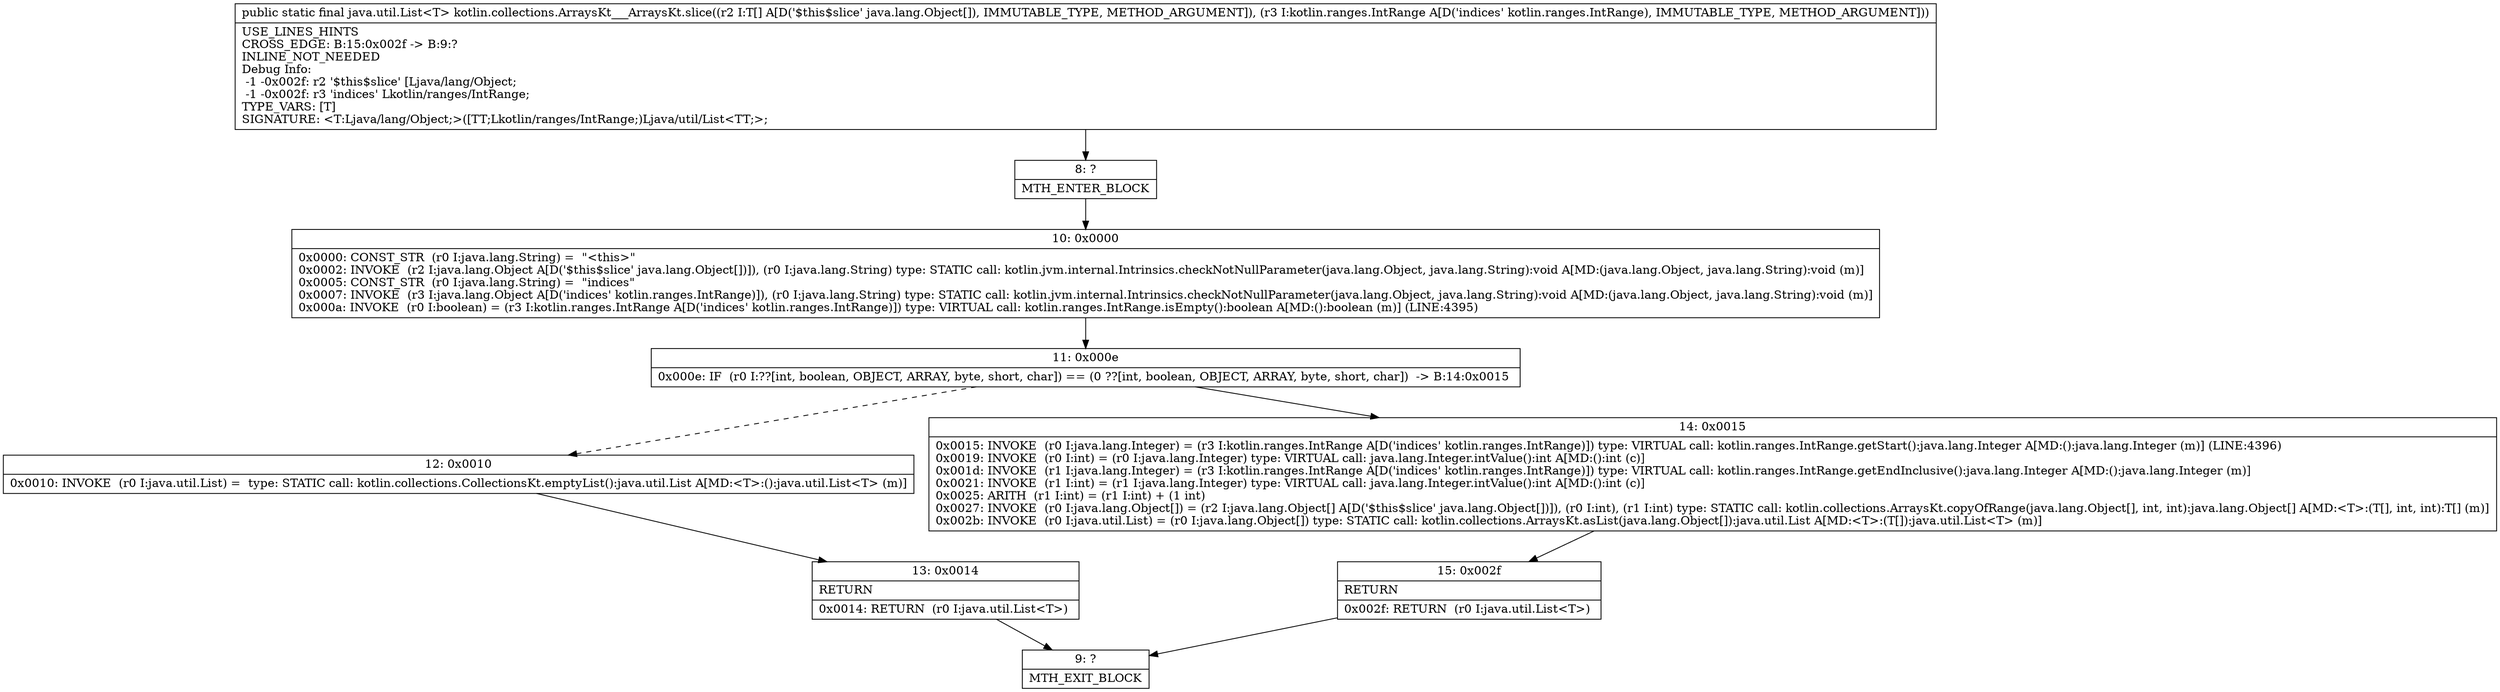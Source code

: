 digraph "CFG forkotlin.collections.ArraysKt___ArraysKt.slice([Ljava\/lang\/Object;Lkotlin\/ranges\/IntRange;)Ljava\/util\/List;" {
Node_8 [shape=record,label="{8\:\ ?|MTH_ENTER_BLOCK\l}"];
Node_10 [shape=record,label="{10\:\ 0x0000|0x0000: CONST_STR  (r0 I:java.lang.String) =  \"\<this\>\" \l0x0002: INVOKE  (r2 I:java.lang.Object A[D('$this$slice' java.lang.Object[])]), (r0 I:java.lang.String) type: STATIC call: kotlin.jvm.internal.Intrinsics.checkNotNullParameter(java.lang.Object, java.lang.String):void A[MD:(java.lang.Object, java.lang.String):void (m)]\l0x0005: CONST_STR  (r0 I:java.lang.String) =  \"indices\" \l0x0007: INVOKE  (r3 I:java.lang.Object A[D('indices' kotlin.ranges.IntRange)]), (r0 I:java.lang.String) type: STATIC call: kotlin.jvm.internal.Intrinsics.checkNotNullParameter(java.lang.Object, java.lang.String):void A[MD:(java.lang.Object, java.lang.String):void (m)]\l0x000a: INVOKE  (r0 I:boolean) = (r3 I:kotlin.ranges.IntRange A[D('indices' kotlin.ranges.IntRange)]) type: VIRTUAL call: kotlin.ranges.IntRange.isEmpty():boolean A[MD:():boolean (m)] (LINE:4395)\l}"];
Node_11 [shape=record,label="{11\:\ 0x000e|0x000e: IF  (r0 I:??[int, boolean, OBJECT, ARRAY, byte, short, char]) == (0 ??[int, boolean, OBJECT, ARRAY, byte, short, char])  \-\> B:14:0x0015 \l}"];
Node_12 [shape=record,label="{12\:\ 0x0010|0x0010: INVOKE  (r0 I:java.util.List) =  type: STATIC call: kotlin.collections.CollectionsKt.emptyList():java.util.List A[MD:\<T\>:():java.util.List\<T\> (m)]\l}"];
Node_13 [shape=record,label="{13\:\ 0x0014|RETURN\l|0x0014: RETURN  (r0 I:java.util.List\<T\>) \l}"];
Node_9 [shape=record,label="{9\:\ ?|MTH_EXIT_BLOCK\l}"];
Node_14 [shape=record,label="{14\:\ 0x0015|0x0015: INVOKE  (r0 I:java.lang.Integer) = (r3 I:kotlin.ranges.IntRange A[D('indices' kotlin.ranges.IntRange)]) type: VIRTUAL call: kotlin.ranges.IntRange.getStart():java.lang.Integer A[MD:():java.lang.Integer (m)] (LINE:4396)\l0x0019: INVOKE  (r0 I:int) = (r0 I:java.lang.Integer) type: VIRTUAL call: java.lang.Integer.intValue():int A[MD:():int (c)]\l0x001d: INVOKE  (r1 I:java.lang.Integer) = (r3 I:kotlin.ranges.IntRange A[D('indices' kotlin.ranges.IntRange)]) type: VIRTUAL call: kotlin.ranges.IntRange.getEndInclusive():java.lang.Integer A[MD:():java.lang.Integer (m)]\l0x0021: INVOKE  (r1 I:int) = (r1 I:java.lang.Integer) type: VIRTUAL call: java.lang.Integer.intValue():int A[MD:():int (c)]\l0x0025: ARITH  (r1 I:int) = (r1 I:int) + (1 int) \l0x0027: INVOKE  (r0 I:java.lang.Object[]) = (r2 I:java.lang.Object[] A[D('$this$slice' java.lang.Object[])]), (r0 I:int), (r1 I:int) type: STATIC call: kotlin.collections.ArraysKt.copyOfRange(java.lang.Object[], int, int):java.lang.Object[] A[MD:\<T\>:(T[], int, int):T[] (m)]\l0x002b: INVOKE  (r0 I:java.util.List) = (r0 I:java.lang.Object[]) type: STATIC call: kotlin.collections.ArraysKt.asList(java.lang.Object[]):java.util.List A[MD:\<T\>:(T[]):java.util.List\<T\> (m)]\l}"];
Node_15 [shape=record,label="{15\:\ 0x002f|RETURN\l|0x002f: RETURN  (r0 I:java.util.List\<T\>) \l}"];
MethodNode[shape=record,label="{public static final java.util.List\<T\> kotlin.collections.ArraysKt___ArraysKt.slice((r2 I:T[] A[D('$this$slice' java.lang.Object[]), IMMUTABLE_TYPE, METHOD_ARGUMENT]), (r3 I:kotlin.ranges.IntRange A[D('indices' kotlin.ranges.IntRange), IMMUTABLE_TYPE, METHOD_ARGUMENT]))  | USE_LINES_HINTS\lCROSS_EDGE: B:15:0x002f \-\> B:9:?\lINLINE_NOT_NEEDED\lDebug Info:\l  \-1 \-0x002f: r2 '$this$slice' [Ljava\/lang\/Object;\l  \-1 \-0x002f: r3 'indices' Lkotlin\/ranges\/IntRange;\lTYPE_VARS: [T]\lSIGNATURE: \<T:Ljava\/lang\/Object;\>([TT;Lkotlin\/ranges\/IntRange;)Ljava\/util\/List\<TT;\>;\l}"];
MethodNode -> Node_8;Node_8 -> Node_10;
Node_10 -> Node_11;
Node_11 -> Node_12[style=dashed];
Node_11 -> Node_14;
Node_12 -> Node_13;
Node_13 -> Node_9;
Node_14 -> Node_15;
Node_15 -> Node_9;
}

